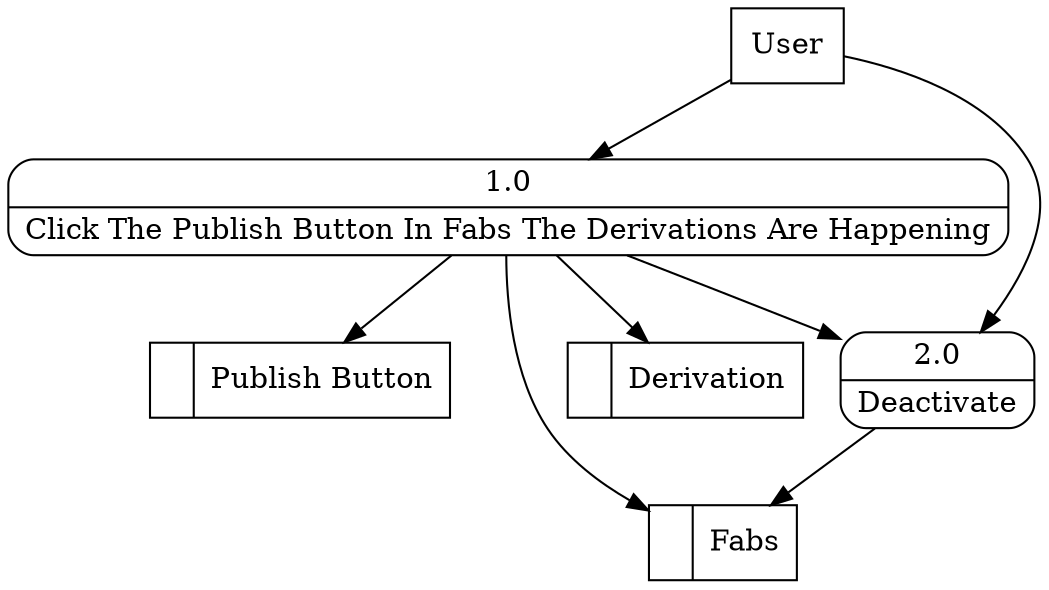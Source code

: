 digraph dfd2{ 
node[shape=record]
200 [label="<f0>  |<f1> Publish Button " ];
201 [label="<f0>  |<f1> Fabs " ];
202 [label="<f0>  |<f1> Derivation " ];
203 [label="User" shape=box];
204 [label="{<f0> 1.0|<f1> Click The Publish Button In Fabs The Derivations Are Happening }" shape=Mrecord];
205 [label="{<f0> 2.0|<f1> Deactivate }" shape=Mrecord];
203 -> 204
203 -> 205
204 -> 205
204 -> 200
204 -> 201
204 -> 202
205 -> 201
}